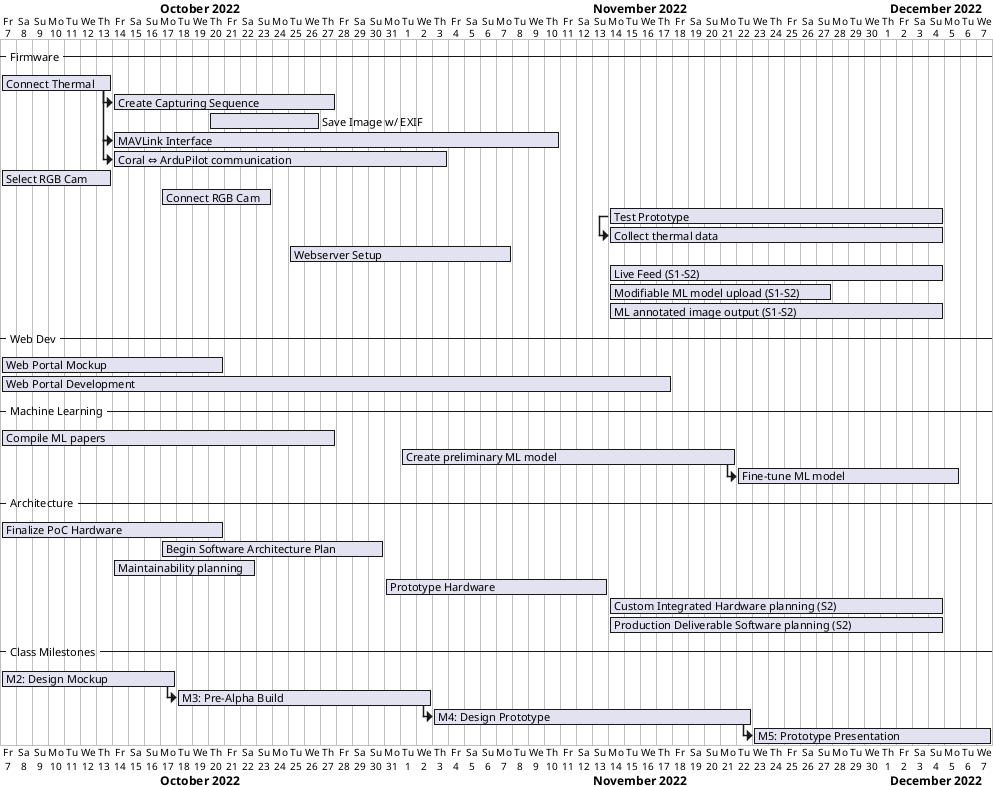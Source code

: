 @startgantt
Project starts 2022-10-07

-- Firmware --
[Connect Thermal] lasts 7 days
[Create Capturing Sequence] starts at [Connect Thermal]'s end and lasts 2 weeks
[Save Image w/ EXIF] starts 2022-10-20 and lasts 1 week
[MAVLink Interface] starts at [Connect Thermal]'s end and lasts 4 weeks
[Coral ⇔ ArduPilot communication] starts at [MAVLink Interface]'s start and lasts 3 weeks
[Select RGB Cam] lasts 7 days
[Connect RGB Cam] starts 2022-10-17 and lasts 7 days
[Test Prototype] starts 2022-11-14 and lasts 3 weeks
[Collect thermal data] starts at [Test Prototype]'s start and lasts 3 weeks
[Webserver Setup] starts 2022-10-25 and lasts 2 weeks
[Live Feed (S1-S2)] starts 2022-11-14 and lasts 3 weeks
[Modifiable ML model upload (S1-S2)] starts 2022-11-14 and lasts 2 weeks
[ML annotated image output (S1-S2)] starts 2022-11-14 and lasts 3 weeks
-- Web Dev --
[Web Portal Mockup] lasts 2 weeks
[Web Portal Development] lasts 6 weeks
-- Machine Learning --
[Compile ML papers] lasts 3 weeks
[Create preliminary ML model] starts 2022-11-01 and lasts 3 weeks
then [Fine-tune ML model] lasts 2 weeks
-- Architecture --
[Finalize PoC Hardware] lasts 2 weeks
[Begin Software Architecture Plan] starts 2022-10-17 and lasts 2 weeks
[Maintainability planning] starts 2022-10-14 and lasts 9 days
[Prototype Hardware] starts 2022-10-31 and lasts 2 weeks
[Custom Integrated Hardware planning (S2)] starts 2022-11-14 and lasts 3 weeks
[Production Deliverable Software planning (S2)] starts 2022-11-14 and lasts 3 weeks

-- Class Milestones --
[M2: Design Mockup] starts 2022-10-07 and ends 2022-10-17
then [M3: Pre-Alpha Build] ends 2022-11-02
then [M4: Design Prototype] ends 2022-11-22
then [M5: Prototype Presentation] ends 2022-12-07

@endgantt